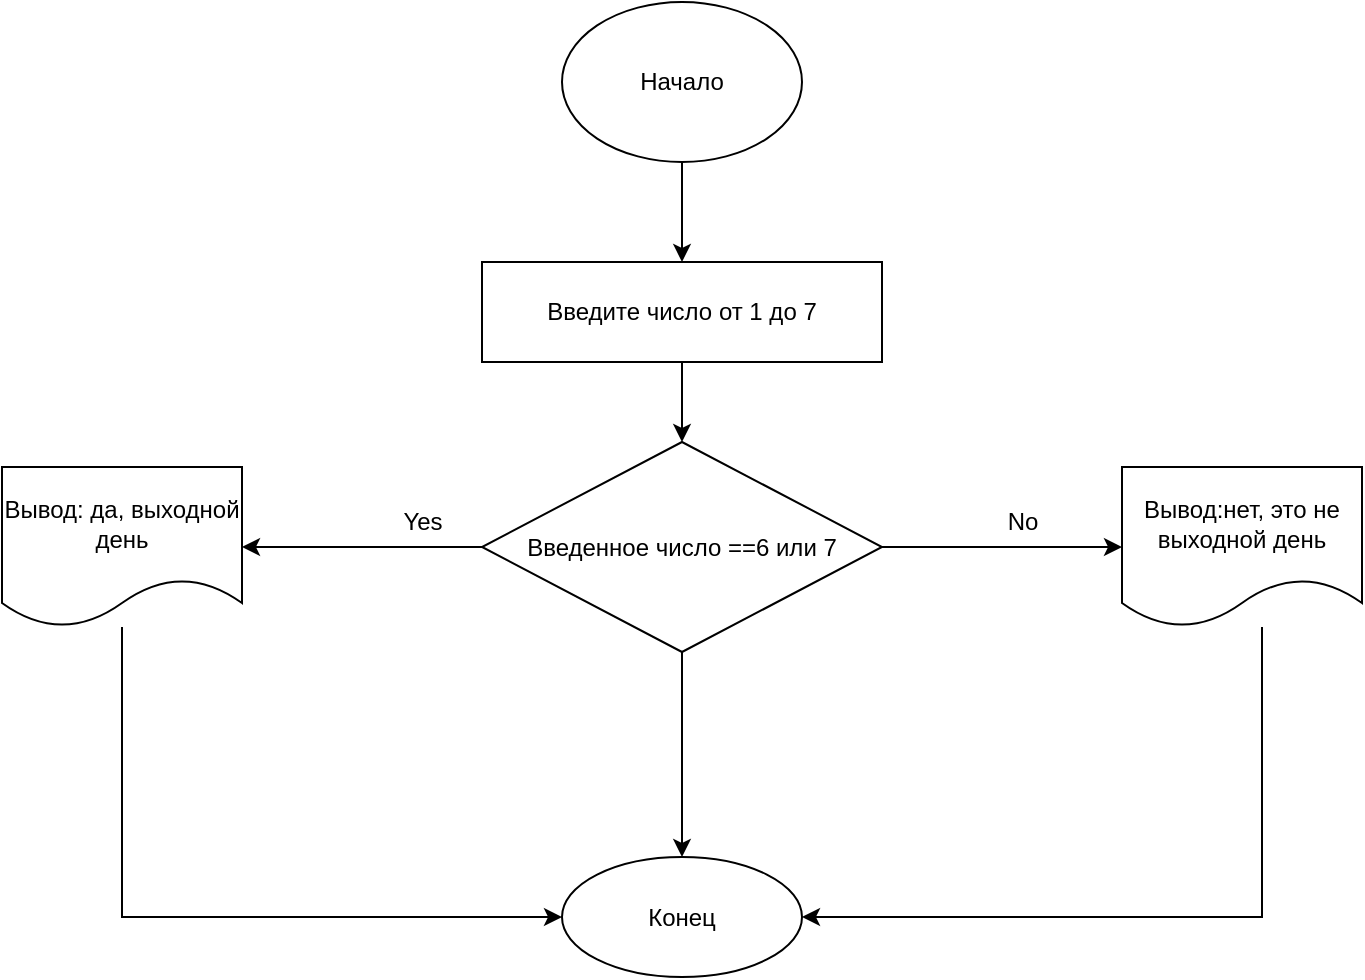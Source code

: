 <mxfile version="20.2.3" type="device"><diagram id="ozgnjjjhXJoWkUWoByIc" name="Страница 1"><mxGraphModel dx="852" dy="404" grid="1" gridSize="10" guides="1" tooltips="1" connect="1" arrows="1" fold="1" page="1" pageScale="1" pageWidth="827" pageHeight="1169" math="0" shadow="0"><root><mxCell id="0"/><mxCell id="1" parent="0"/><mxCell id="iRGWMH3qDydutUfzWO8h-3" value="" style="edgeStyle=orthogonalEdgeStyle;rounded=0;orthogonalLoop=1;jettySize=auto;html=1;" edge="1" parent="1" source="iRGWMH3qDydutUfzWO8h-1" target="iRGWMH3qDydutUfzWO8h-2"><mxGeometry relative="1" as="geometry"/></mxCell><mxCell id="iRGWMH3qDydutUfzWO8h-1" value="Начало" style="ellipse;whiteSpace=wrap;html=1;" vertex="1" parent="1"><mxGeometry x="330" y="20" width="120" height="80" as="geometry"/></mxCell><mxCell id="iRGWMH3qDydutUfzWO8h-5" value="" style="edgeStyle=orthogonalEdgeStyle;rounded=0;orthogonalLoop=1;jettySize=auto;html=1;" edge="1" parent="1" source="iRGWMH3qDydutUfzWO8h-2" target="iRGWMH3qDydutUfzWO8h-4"><mxGeometry relative="1" as="geometry"/></mxCell><mxCell id="iRGWMH3qDydutUfzWO8h-2" value="Введите число от 1 до 7" style="whiteSpace=wrap;html=1;" vertex="1" parent="1"><mxGeometry x="290" y="150" width="200" height="50" as="geometry"/></mxCell><mxCell id="iRGWMH3qDydutUfzWO8h-7" value="" style="edgeStyle=orthogonalEdgeStyle;rounded=0;orthogonalLoop=1;jettySize=auto;html=1;" edge="1" parent="1" source="iRGWMH3qDydutUfzWO8h-4" target="iRGWMH3qDydutUfzWO8h-6"><mxGeometry relative="1" as="geometry"/></mxCell><mxCell id="iRGWMH3qDydutUfzWO8h-10" value="" style="edgeStyle=orthogonalEdgeStyle;rounded=0;orthogonalLoop=1;jettySize=auto;html=1;" edge="1" parent="1" source="iRGWMH3qDydutUfzWO8h-4" target="iRGWMH3qDydutUfzWO8h-9"><mxGeometry relative="1" as="geometry"/></mxCell><mxCell id="iRGWMH3qDydutUfzWO8h-13" value="" style="edgeStyle=orthogonalEdgeStyle;rounded=0;orthogonalLoop=1;jettySize=auto;html=1;" edge="1" parent="1" source="iRGWMH3qDydutUfzWO8h-4" target="iRGWMH3qDydutUfzWO8h-12"><mxGeometry relative="1" as="geometry"/></mxCell><mxCell id="iRGWMH3qDydutUfzWO8h-4" value="Введенное число ==6 или 7" style="rhombus;whiteSpace=wrap;html=1;" vertex="1" parent="1"><mxGeometry x="290" y="240" width="200" height="105" as="geometry"/></mxCell><mxCell id="iRGWMH3qDydutUfzWO8h-14" style="edgeStyle=orthogonalEdgeStyle;rounded=0;orthogonalLoop=1;jettySize=auto;html=1;entryX=0;entryY=0.5;entryDx=0;entryDy=0;" edge="1" parent="1" source="iRGWMH3qDydutUfzWO8h-6" target="iRGWMH3qDydutUfzWO8h-12"><mxGeometry relative="1" as="geometry"><Array as="points"><mxPoint x="110" y="478"/></Array></mxGeometry></mxCell><mxCell id="iRGWMH3qDydutUfzWO8h-6" value="Вывод: да, выходной день" style="shape=document;whiteSpace=wrap;html=1;boundedLbl=1;" vertex="1" parent="1"><mxGeometry x="50" y="252.5" width="120" height="80" as="geometry"/></mxCell><mxCell id="iRGWMH3qDydutUfzWO8h-8" value="Yes" style="text;html=1;align=center;verticalAlign=middle;resizable=0;points=[];autosize=1;strokeColor=none;fillColor=none;" vertex="1" parent="1"><mxGeometry x="240" y="265" width="40" height="30" as="geometry"/></mxCell><mxCell id="iRGWMH3qDydutUfzWO8h-15" style="edgeStyle=orthogonalEdgeStyle;rounded=0;orthogonalLoop=1;jettySize=auto;html=1;entryX=1;entryY=0.5;entryDx=0;entryDy=0;" edge="1" parent="1" source="iRGWMH3qDydutUfzWO8h-9" target="iRGWMH3qDydutUfzWO8h-12"><mxGeometry relative="1" as="geometry"><Array as="points"><mxPoint x="680" y="478"/></Array></mxGeometry></mxCell><mxCell id="iRGWMH3qDydutUfzWO8h-9" value="Вывод:нет, это не выходной день" style="shape=document;whiteSpace=wrap;html=1;boundedLbl=1;" vertex="1" parent="1"><mxGeometry x="610" y="252.5" width="120" height="80" as="geometry"/></mxCell><mxCell id="iRGWMH3qDydutUfzWO8h-11" value="No" style="text;html=1;align=center;verticalAlign=middle;resizable=0;points=[];autosize=1;strokeColor=none;fillColor=none;" vertex="1" parent="1"><mxGeometry x="540" y="265" width="40" height="30" as="geometry"/></mxCell><mxCell id="iRGWMH3qDydutUfzWO8h-12" value="Конец" style="ellipse;whiteSpace=wrap;html=1;" vertex="1" parent="1"><mxGeometry x="330" y="447.5" width="120" height="60" as="geometry"/></mxCell></root></mxGraphModel></diagram></mxfile>